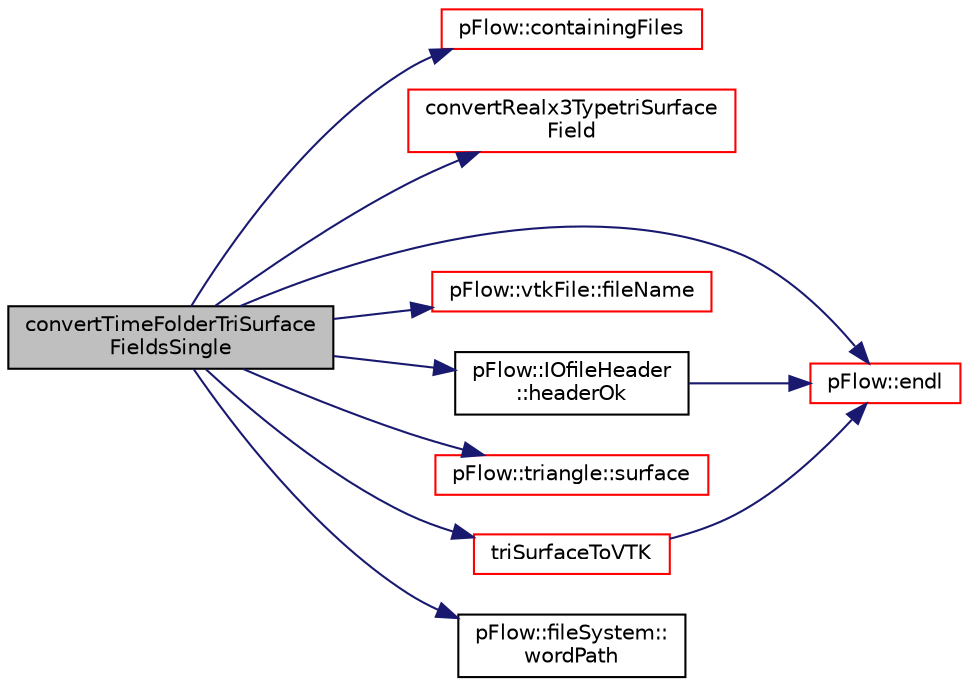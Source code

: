 digraph "convertTimeFolderTriSurfaceFieldsSingle"
{
 // LATEX_PDF_SIZE
  edge [fontname="Helvetica",fontsize="10",labelfontname="Helvetica",labelfontsize="10"];
  node [fontname="Helvetica",fontsize="10",shape=record];
  rankdir="LR";
  Node1 [label="convertTimeFolderTriSurface\lFieldsSingle",height=0.2,width=0.4,color="black", fillcolor="grey75", style="filled", fontcolor="black",tooltip=" "];
  Node1 -> Node2 [color="midnightblue",fontsize="10",style="solid",fontname="Helvetica"];
  Node2 [label="pFlow::containingFiles",height=0.2,width=0.4,color="red", fillcolor="white", style="filled",URL="$namespacepFlow.html#a79c4a81c7fb0a27aabdb1b4a73c750d8",tooltip="A list of file paths that exist in the path."];
  Node1 -> Node5 [color="midnightblue",fontsize="10",style="solid",fontname="Helvetica"];
  Node5 [label="convertRealx3TypetriSurface\lField",height=0.2,width=0.4,color="red", fillcolor="white", style="filled",URL="$namespacepFlow_1_1TSFtoVTK.html#abe4ab8dfcc3d3cb8bb4379b8f563b903",tooltip=" "];
  Node1 -> Node15 [color="midnightblue",fontsize="10",style="solid",fontname="Helvetica"];
  Node15 [label="pFlow::endl",height=0.2,width=0.4,color="red", fillcolor="white", style="filled",URL="$namespacepFlow.html#aba8f0c455a3fdb4b05ad33a25b13b189",tooltip="Add newline and flush stream."];
  Node1 -> Node17 [color="midnightblue",fontsize="10",style="solid",fontname="Helvetica"];
  Node17 [label="pFlow::vtkFile::fileName",height=0.2,width=0.4,color="red", fillcolor="white", style="filled",URL="$classpFlow_1_1vtkFile.html#aae8a01aeff2b37c5242e6cdc45a8852d",tooltip=" "];
  Node1 -> Node19 [color="midnightblue",fontsize="10",style="solid",fontname="Helvetica"];
  Node19 [label="pFlow::IOfileHeader\l::headerOk",height=0.2,width=0.4,color="black", fillcolor="white", style="filled",URL="$classpFlow_1_1IOfileHeader.html#a1a248aa0488b774d5160449992ad31e5",tooltip=" "];
  Node19 -> Node15 [color="midnightblue",fontsize="10",style="solid",fontname="Helvetica"];
  Node1 -> Node20 [color="midnightblue",fontsize="10",style="solid",fontname="Helvetica"];
  Node20 [label="pFlow::triangle::surface",height=0.2,width=0.4,color="red", fillcolor="white", style="filled",URL="$namespacepFlow_1_1triangle.html#a76e5558852ea08d3bd5ccdd6f8a52151",tooltip=" "];
  Node1 -> Node24 [color="midnightblue",fontsize="10",style="solid",fontname="Helvetica"];
  Node24 [label="triSurfaceToVTK",height=0.2,width=0.4,color="red", fillcolor="white", style="filled",URL="$namespacepFlow_1_1TSFtoVTK.html#ab7675057b3c9b4ecd2b146c55fb6c5db",tooltip=" "];
  Node24 -> Node15 [color="midnightblue",fontsize="10",style="solid",fontname="Helvetica"];
  Node1 -> Node31 [color="midnightblue",fontsize="10",style="solid",fontname="Helvetica"];
  Node31 [label="pFlow::fileSystem::\lwordPath",height=0.2,width=0.4,color="black", fillcolor="white", style="filled",URL="$classpFlow_1_1fileSystem.html#ad7cad1b82e1afeea66c2f0649de5d93f",tooltip="Path in word type."];
}
